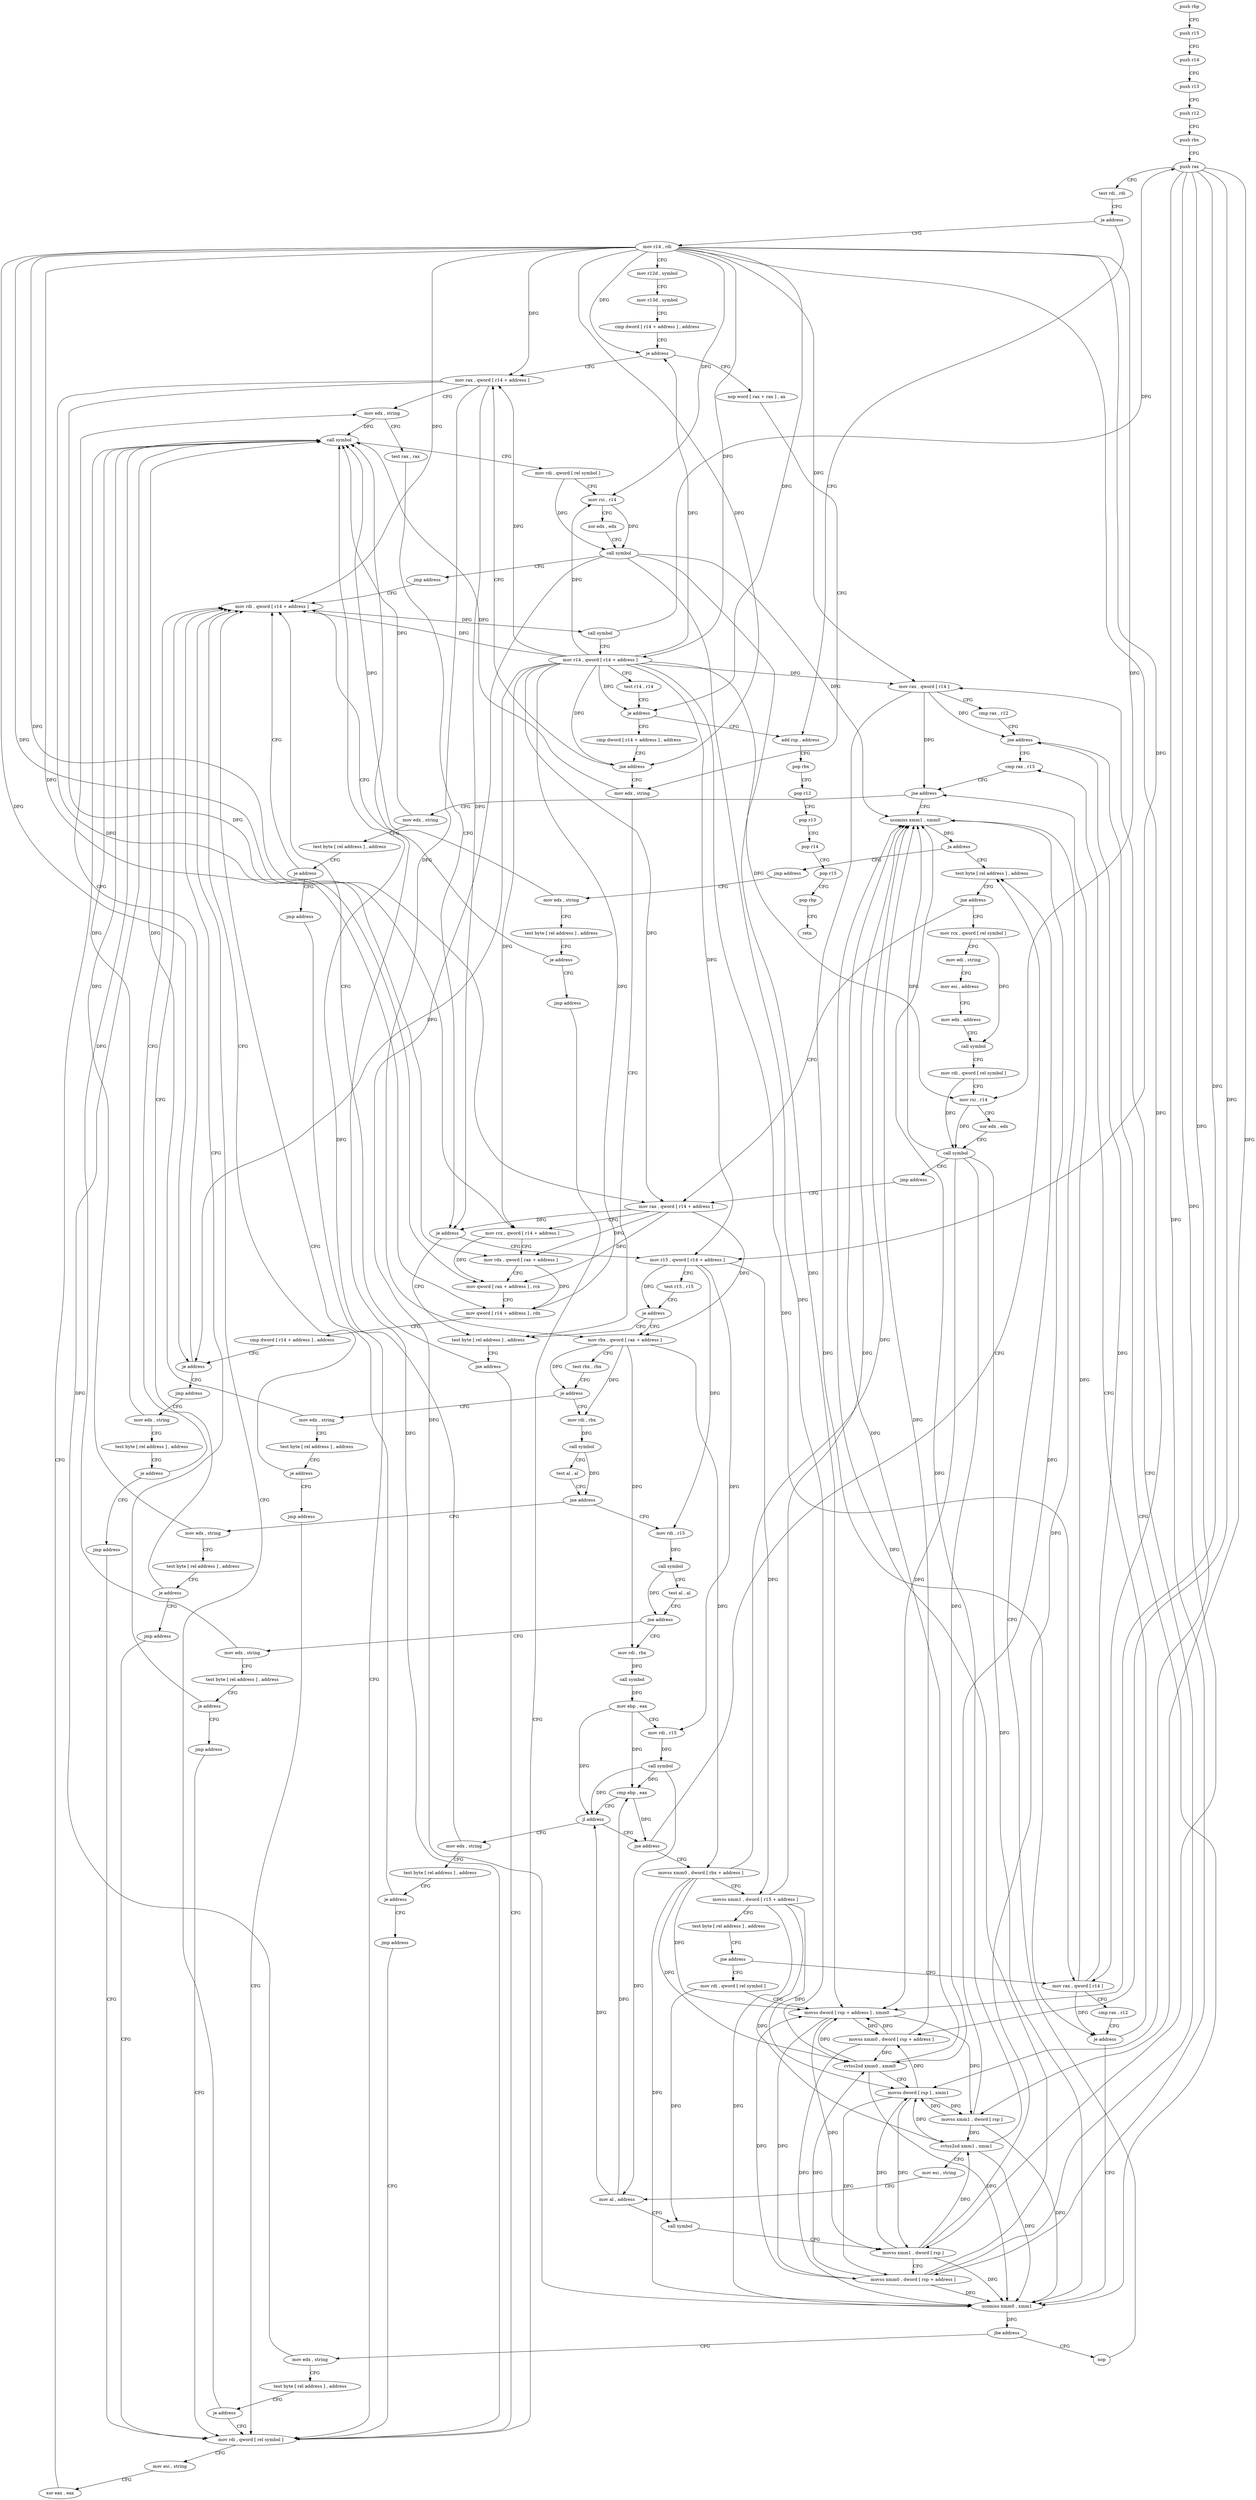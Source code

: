 digraph "func" {
"4225360" [label = "push rbp" ]
"4225361" [label = "push r15" ]
"4225363" [label = "push r14" ]
"4225365" [label = "push r13" ]
"4225367" [label = "push r12" ]
"4225369" [label = "push rbx" ]
"4225370" [label = "push rax" ]
"4225371" [label = "test rdi , rdi" ]
"4225374" [label = "je address" ]
"4226004" [label = "add rsp , address" ]
"4225380" [label = "mov r14 , rdi" ]
"4226008" [label = "pop rbx" ]
"4226009" [label = "pop r12" ]
"4226011" [label = "pop r13" ]
"4226013" [label = "pop r14" ]
"4226015" [label = "pop r15" ]
"4226017" [label = "pop rbp" ]
"4226018" [label = "retn" ]
"4225383" [label = "mov r12d , symbol" ]
"4225389" [label = "mov r13d , symbol" ]
"4225395" [label = "cmp dword [ r14 + address ] , address" ]
"4225400" [label = "je address" ]
"4225461" [label = "mov rax , qword [ r14 + address ]" ]
"4225402" [label = "nop word [ rax + rax ] , ax" ]
"4225468" [label = "mov edx , string" ]
"4225408" [label = "mov edx , string" ]
"4225413" [label = "test byte [ rel address ] , address" ]
"4225420" [label = "jne address" ]
"4225963" [label = "mov rdi , qword [ rel symbol ]" ]
"4225426" [label = "mov rdi , qword [ r14 + address ]" ]
"4225478" [label = "mov r15 , qword [ r14 + address ]" ]
"4225485" [label = "test r15 , r15" ]
"4225488" [label = "je address" ]
"4225490" [label = "mov rbx , qword [ rax + address ]" ]
"4225970" [label = "mov esi , string" ]
"4225975" [label = "xor eax , eax" ]
"4225977" [label = "call symbol" ]
"4225982" [label = "mov rdi , qword [ rel symbol ]" ]
"4225989" [label = "mov rsi , r14" ]
"4225992" [label = "xor edx , edx" ]
"4225994" [label = "call symbol" ]
"4225999" [label = "jmp address" ]
"4225433" [label = "call symbol" ]
"4225438" [label = "mov r14 , qword [ r14 + address ]" ]
"4225445" [label = "test r14 , r14" ]
"4225448" [label = "je address" ]
"4225454" [label = "cmp dword [ r14 + address ] , address" ]
"4225497" [label = "test rbx , rbx" ]
"4225500" [label = "je address" ]
"4225802" [label = "mov edx , string" ]
"4225506" [label = "mov rdi , rbx" ]
"4225459" [label = "jne address" ]
"4225807" [label = "test byte [ rel address ] , address" ]
"4225814" [label = "je address" ]
"4225820" [label = "jmp address" ]
"4225509" [label = "call symbol" ]
"4225514" [label = "test al , al" ]
"4225516" [label = "jne address" ]
"4225825" [label = "mov edx , string" ]
"4225522" [label = "mov rdi , r15" ]
"4225830" [label = "test byte [ rel address ] , address" ]
"4225837" [label = "je address" ]
"4225843" [label = "jmp address" ]
"4225525" [label = "call symbol" ]
"4225530" [label = "test al , al" ]
"4225532" [label = "jne address" ]
"4225845" [label = "mov edx , string" ]
"4225538" [label = "mov rdi , rbx" ]
"4225850" [label = "test byte [ rel address ] , address" ]
"4225857" [label = "je address" ]
"4225863" [label = "jmp address" ]
"4225541" [label = "call symbol" ]
"4225546" [label = "mov ebp , eax" ]
"4225548" [label = "mov rdi , r15" ]
"4225551" [label = "call symbol" ]
"4225556" [label = "cmp ebp , eax" ]
"4225558" [label = "jl address" ]
"4225865" [label = "mov edx , string" ]
"4225564" [label = "jne address" ]
"4225870" [label = "test byte [ rel address ] , address" ]
"4225877" [label = "je address" ]
"4225883" [label = "jmp address" ]
"4225696" [label = "test byte [ rel address ] , address" ]
"4225570" [label = "movss xmm0 , dword [ rbx + address ]" ]
"4225703" [label = "jne address" ]
"4225756" [label = "mov rcx , qword [ rel symbol ]" ]
"4225705" [label = "mov rax , qword [ r14 + address ]" ]
"4225575" [label = "movss xmm1 , dword [ r15 + address ]" ]
"4225581" [label = "test byte [ rel address ] , address" ]
"4225588" [label = "jne address" ]
"4225617" [label = "mov rdi , qword [ rel symbol ]" ]
"4225590" [label = "mov rax , qword [ r14 ]" ]
"4225763" [label = "mov edi , string" ]
"4225768" [label = "mov esi , address" ]
"4225773" [label = "mov edx , address" ]
"4225778" [label = "call symbol" ]
"4225783" [label = "mov rdi , qword [ rel symbol ]" ]
"4225790" [label = "mov rsi , r14" ]
"4225793" [label = "xor edx , edx" ]
"4225795" [label = "call symbol" ]
"4225800" [label = "jmp address" ]
"4225712" [label = "mov rcx , qword [ r14 + address ]" ]
"4225719" [label = "mov rdx , qword [ rax + address ]" ]
"4225726" [label = "mov qword [ rax + address ] , rcx" ]
"4225733" [label = "mov qword [ r14 + address ] , rdx" ]
"4225740" [label = "cmp dword [ r14 + address ] , address" ]
"4225745" [label = "je address" ]
"4225751" [label = "jmp address" ]
"4225624" [label = "movss dword [ rsp + address ] , xmm0" ]
"4225630" [label = "movss xmm0 , dword [ rsp + address ]" ]
"4225636" [label = "cvtss2sd xmm0 , xmm0" ]
"4225640" [label = "movss dword [ rsp ] , xmm1" ]
"4225645" [label = "movss xmm1 , dword [ rsp ]" ]
"4225650" [label = "cvtss2sd xmm1 , xmm1" ]
"4225654" [label = "mov esi , string" ]
"4225659" [label = "mov al , address" ]
"4225661" [label = "call symbol" ]
"4225666" [label = "movss xmm1 , dword [ rsp ]" ]
"4225671" [label = "movss xmm0 , dword [ rsp + address ]" ]
"4225677" [label = "mov rax , qword [ r14 ]" ]
"4225680" [label = "cmp rax , r12" ]
"4225683" [label = "jne address" ]
"4225598" [label = "cmp rax , r13" ]
"4225685" [label = "ucomiss xmm0 , xmm1" ]
"4225593" [label = "cmp rax , r12" ]
"4225596" [label = "je address" ]
"4225473" [label = "test rax , rax" ]
"4225476" [label = "je address" ]
"4225885" [label = "mov edx , string" ]
"4225601" [label = "jne address" ]
"4225905" [label = "mov edx , string" ]
"4225607" [label = "ucomiss xmm1 , xmm0" ]
"4225688" [label = "jbe address" ]
"4225945" [label = "mov edx , string" ]
"4225694" [label = "nop" ]
"4225890" [label = "test byte [ rel address ] , address" ]
"4225897" [label = "je address" ]
"4225903" [label = "jmp address" ]
"4225910" [label = "test byte [ rel address ] , address" ]
"4225917" [label = "je address" ]
"4225923" [label = "jmp address" ]
"4225610" [label = "ja address" ]
"4225612" [label = "jmp address" ]
"4225950" [label = "test byte [ rel address ] , address" ]
"4225957" [label = "je address" ]
"4225925" [label = "mov edx , string" ]
"4225930" [label = "test byte [ rel address ] , address" ]
"4225937" [label = "je address" ]
"4225943" [label = "jmp address" ]
"4225360" -> "4225361" [ label = "CFG" ]
"4225361" -> "4225363" [ label = "CFG" ]
"4225363" -> "4225365" [ label = "CFG" ]
"4225365" -> "4225367" [ label = "CFG" ]
"4225367" -> "4225369" [ label = "CFG" ]
"4225369" -> "4225370" [ label = "CFG" ]
"4225370" -> "4225371" [ label = "CFG" ]
"4225370" -> "4225624" [ label = "DFG" ]
"4225370" -> "4225630" [ label = "DFG" ]
"4225370" -> "4225640" [ label = "DFG" ]
"4225370" -> "4225645" [ label = "DFG" ]
"4225370" -> "4225666" [ label = "DFG" ]
"4225370" -> "4225671" [ label = "DFG" ]
"4225371" -> "4225374" [ label = "CFG" ]
"4225374" -> "4226004" [ label = "CFG" ]
"4225374" -> "4225380" [ label = "CFG" ]
"4226004" -> "4226008" [ label = "CFG" ]
"4225380" -> "4225383" [ label = "CFG" ]
"4225380" -> "4225400" [ label = "DFG" ]
"4225380" -> "4225461" [ label = "DFG" ]
"4225380" -> "4225478" [ label = "DFG" ]
"4225380" -> "4225989" [ label = "DFG" ]
"4225380" -> "4225426" [ label = "DFG" ]
"4225380" -> "4225438" [ label = "DFG" ]
"4225380" -> "4225448" [ label = "DFG" ]
"4225380" -> "4225459" [ label = "DFG" ]
"4225380" -> "4225790" [ label = "DFG" ]
"4225380" -> "4225705" [ label = "DFG" ]
"4225380" -> "4225712" [ label = "DFG" ]
"4225380" -> "4225733" [ label = "DFG" ]
"4225380" -> "4225745" [ label = "DFG" ]
"4225380" -> "4225677" [ label = "DFG" ]
"4225380" -> "4225590" [ label = "DFG" ]
"4226008" -> "4226009" [ label = "CFG" ]
"4226009" -> "4226011" [ label = "CFG" ]
"4226011" -> "4226013" [ label = "CFG" ]
"4226013" -> "4226015" [ label = "CFG" ]
"4226015" -> "4226017" [ label = "CFG" ]
"4226017" -> "4226018" [ label = "CFG" ]
"4225383" -> "4225389" [ label = "CFG" ]
"4225389" -> "4225395" [ label = "CFG" ]
"4225395" -> "4225400" [ label = "CFG" ]
"4225400" -> "4225461" [ label = "CFG" ]
"4225400" -> "4225402" [ label = "CFG" ]
"4225461" -> "4225468" [ label = "CFG" ]
"4225461" -> "4225476" [ label = "DFG" ]
"4225461" -> "4225490" [ label = "DFG" ]
"4225461" -> "4225719" [ label = "DFG" ]
"4225461" -> "4225726" [ label = "DFG" ]
"4225402" -> "4225408" [ label = "CFG" ]
"4225468" -> "4225473" [ label = "CFG" ]
"4225468" -> "4225977" [ label = "DFG" ]
"4225408" -> "4225413" [ label = "CFG" ]
"4225408" -> "4225977" [ label = "DFG" ]
"4225413" -> "4225420" [ label = "CFG" ]
"4225420" -> "4225963" [ label = "CFG" ]
"4225420" -> "4225426" [ label = "CFG" ]
"4225963" -> "4225970" [ label = "CFG" ]
"4225963" -> "4225977" [ label = "DFG" ]
"4225426" -> "4225433" [ label = "DFG" ]
"4225478" -> "4225485" [ label = "CFG" ]
"4225478" -> "4225488" [ label = "DFG" ]
"4225478" -> "4225522" [ label = "DFG" ]
"4225478" -> "4225548" [ label = "DFG" ]
"4225478" -> "4225575" [ label = "DFG" ]
"4225485" -> "4225488" [ label = "CFG" ]
"4225488" -> "4225413" [ label = "CFG" ]
"4225488" -> "4225490" [ label = "CFG" ]
"4225490" -> "4225497" [ label = "CFG" ]
"4225490" -> "4225500" [ label = "DFG" ]
"4225490" -> "4225506" [ label = "DFG" ]
"4225490" -> "4225538" [ label = "DFG" ]
"4225490" -> "4225570" [ label = "DFG" ]
"4225970" -> "4225975" [ label = "CFG" ]
"4225975" -> "4225977" [ label = "CFG" ]
"4225977" -> "4225982" [ label = "CFG" ]
"4225982" -> "4225989" [ label = "CFG" ]
"4225982" -> "4225994" [ label = "DFG" ]
"4225989" -> "4225992" [ label = "CFG" ]
"4225989" -> "4225994" [ label = "DFG" ]
"4225992" -> "4225994" [ label = "CFG" ]
"4225994" -> "4225999" [ label = "CFG" ]
"4225994" -> "4225624" [ label = "DFG" ]
"4225994" -> "4225636" [ label = "DFG" ]
"4225994" -> "4225685" [ label = "DFG" ]
"4225994" -> "4225607" [ label = "DFG" ]
"4225999" -> "4225426" [ label = "CFG" ]
"4225433" -> "4225438" [ label = "CFG" ]
"4225433" -> "4225370" [ label = "DFG" ]
"4225438" -> "4225445" [ label = "CFG" ]
"4225438" -> "4225400" [ label = "DFG" ]
"4225438" -> "4225461" [ label = "DFG" ]
"4225438" -> "4225478" [ label = "DFG" ]
"4225438" -> "4225989" [ label = "DFG" ]
"4225438" -> "4225426" [ label = "DFG" ]
"4225438" -> "4225448" [ label = "DFG" ]
"4225438" -> "4225459" [ label = "DFG" ]
"4225438" -> "4225790" [ label = "DFG" ]
"4225438" -> "4225705" [ label = "DFG" ]
"4225438" -> "4225712" [ label = "DFG" ]
"4225438" -> "4225733" [ label = "DFG" ]
"4225438" -> "4225745" [ label = "DFG" ]
"4225438" -> "4225677" [ label = "DFG" ]
"4225438" -> "4225590" [ label = "DFG" ]
"4225445" -> "4225448" [ label = "CFG" ]
"4225448" -> "4226004" [ label = "CFG" ]
"4225448" -> "4225454" [ label = "CFG" ]
"4225454" -> "4225459" [ label = "CFG" ]
"4225497" -> "4225500" [ label = "CFG" ]
"4225500" -> "4225802" [ label = "CFG" ]
"4225500" -> "4225506" [ label = "CFG" ]
"4225802" -> "4225807" [ label = "CFG" ]
"4225802" -> "4225977" [ label = "DFG" ]
"4225506" -> "4225509" [ label = "DFG" ]
"4225459" -> "4225408" [ label = "CFG" ]
"4225459" -> "4225461" [ label = "CFG" ]
"4225807" -> "4225814" [ label = "CFG" ]
"4225814" -> "4225426" [ label = "CFG" ]
"4225814" -> "4225820" [ label = "CFG" ]
"4225820" -> "4225963" [ label = "CFG" ]
"4225509" -> "4225514" [ label = "CFG" ]
"4225509" -> "4225516" [ label = "DFG" ]
"4225514" -> "4225516" [ label = "CFG" ]
"4225516" -> "4225825" [ label = "CFG" ]
"4225516" -> "4225522" [ label = "CFG" ]
"4225825" -> "4225830" [ label = "CFG" ]
"4225825" -> "4225977" [ label = "DFG" ]
"4225522" -> "4225525" [ label = "DFG" ]
"4225830" -> "4225837" [ label = "CFG" ]
"4225837" -> "4225426" [ label = "CFG" ]
"4225837" -> "4225843" [ label = "CFG" ]
"4225843" -> "4225963" [ label = "CFG" ]
"4225525" -> "4225530" [ label = "CFG" ]
"4225525" -> "4225532" [ label = "DFG" ]
"4225530" -> "4225532" [ label = "CFG" ]
"4225532" -> "4225845" [ label = "CFG" ]
"4225532" -> "4225538" [ label = "CFG" ]
"4225845" -> "4225850" [ label = "CFG" ]
"4225845" -> "4225977" [ label = "DFG" ]
"4225538" -> "4225541" [ label = "DFG" ]
"4225850" -> "4225857" [ label = "CFG" ]
"4225857" -> "4225426" [ label = "CFG" ]
"4225857" -> "4225863" [ label = "CFG" ]
"4225863" -> "4225963" [ label = "CFG" ]
"4225541" -> "4225546" [ label = "DFG" ]
"4225546" -> "4225548" [ label = "CFG" ]
"4225546" -> "4225556" [ label = "DFG" ]
"4225546" -> "4225558" [ label = "DFG" ]
"4225548" -> "4225551" [ label = "DFG" ]
"4225551" -> "4225556" [ label = "DFG" ]
"4225551" -> "4225558" [ label = "DFG" ]
"4225551" -> "4225659" [ label = "DFG" ]
"4225556" -> "4225558" [ label = "CFG" ]
"4225556" -> "4225564" [ label = "DFG" ]
"4225558" -> "4225865" [ label = "CFG" ]
"4225558" -> "4225564" [ label = "CFG" ]
"4225865" -> "4225870" [ label = "CFG" ]
"4225865" -> "4225977" [ label = "DFG" ]
"4225564" -> "4225696" [ label = "CFG" ]
"4225564" -> "4225570" [ label = "CFG" ]
"4225870" -> "4225877" [ label = "CFG" ]
"4225877" -> "4225426" [ label = "CFG" ]
"4225877" -> "4225883" [ label = "CFG" ]
"4225883" -> "4225963" [ label = "CFG" ]
"4225696" -> "4225703" [ label = "CFG" ]
"4225570" -> "4225575" [ label = "CFG" ]
"4225570" -> "4225624" [ label = "DFG" ]
"4225570" -> "4225636" [ label = "DFG" ]
"4225570" -> "4225685" [ label = "DFG" ]
"4225570" -> "4225607" [ label = "DFG" ]
"4225703" -> "4225756" [ label = "CFG" ]
"4225703" -> "4225705" [ label = "CFG" ]
"4225756" -> "4225763" [ label = "CFG" ]
"4225756" -> "4225778" [ label = "DFG" ]
"4225705" -> "4225712" [ label = "CFG" ]
"4225705" -> "4225476" [ label = "DFG" ]
"4225705" -> "4225490" [ label = "DFG" ]
"4225705" -> "4225719" [ label = "DFG" ]
"4225705" -> "4225726" [ label = "DFG" ]
"4225575" -> "4225581" [ label = "CFG" ]
"4225575" -> "4225640" [ label = "DFG" ]
"4225575" -> "4225650" [ label = "DFG" ]
"4225575" -> "4225685" [ label = "DFG" ]
"4225575" -> "4225607" [ label = "DFG" ]
"4225581" -> "4225588" [ label = "CFG" ]
"4225588" -> "4225617" [ label = "CFG" ]
"4225588" -> "4225590" [ label = "CFG" ]
"4225617" -> "4225624" [ label = "CFG" ]
"4225617" -> "4225661" [ label = "DFG" ]
"4225590" -> "4225593" [ label = "CFG" ]
"4225590" -> "4225683" [ label = "DFG" ]
"4225590" -> "4225596" [ label = "DFG" ]
"4225590" -> "4225601" [ label = "DFG" ]
"4225763" -> "4225768" [ label = "CFG" ]
"4225768" -> "4225773" [ label = "CFG" ]
"4225773" -> "4225778" [ label = "CFG" ]
"4225778" -> "4225783" [ label = "CFG" ]
"4225783" -> "4225790" [ label = "CFG" ]
"4225783" -> "4225795" [ label = "DFG" ]
"4225790" -> "4225793" [ label = "CFG" ]
"4225790" -> "4225795" [ label = "DFG" ]
"4225793" -> "4225795" [ label = "CFG" ]
"4225795" -> "4225800" [ label = "CFG" ]
"4225795" -> "4225624" [ label = "DFG" ]
"4225795" -> "4225636" [ label = "DFG" ]
"4225795" -> "4225685" [ label = "DFG" ]
"4225795" -> "4225607" [ label = "DFG" ]
"4225800" -> "4225705" [ label = "CFG" ]
"4225712" -> "4225719" [ label = "CFG" ]
"4225712" -> "4225726" [ label = "DFG" ]
"4225719" -> "4225726" [ label = "CFG" ]
"4225719" -> "4225733" [ label = "DFG" ]
"4225726" -> "4225733" [ label = "CFG" ]
"4225733" -> "4225740" [ label = "CFG" ]
"4225740" -> "4225745" [ label = "CFG" ]
"4225745" -> "4225468" [ label = "CFG" ]
"4225745" -> "4225751" [ label = "CFG" ]
"4225751" -> "4225885" [ label = "CFG" ]
"4225624" -> "4225630" [ label = "DFG" ]
"4225624" -> "4225645" [ label = "DFG" ]
"4225624" -> "4225666" [ label = "DFG" ]
"4225624" -> "4225671" [ label = "DFG" ]
"4225630" -> "4225636" [ label = "DFG" ]
"4225630" -> "4225624" [ label = "DFG" ]
"4225630" -> "4225685" [ label = "DFG" ]
"4225630" -> "4225607" [ label = "DFG" ]
"4225636" -> "4225640" [ label = "CFG" ]
"4225636" -> "4225624" [ label = "DFG" ]
"4225636" -> "4225685" [ label = "DFG" ]
"4225636" -> "4225607" [ label = "DFG" ]
"4225640" -> "4225645" [ label = "DFG" ]
"4225640" -> "4225630" [ label = "DFG" ]
"4225640" -> "4225666" [ label = "DFG" ]
"4225640" -> "4225671" [ label = "DFG" ]
"4225645" -> "4225650" [ label = "DFG" ]
"4225645" -> "4225640" [ label = "DFG" ]
"4225645" -> "4225685" [ label = "DFG" ]
"4225645" -> "4225607" [ label = "DFG" ]
"4225650" -> "4225654" [ label = "CFG" ]
"4225650" -> "4225640" [ label = "DFG" ]
"4225650" -> "4225685" [ label = "DFG" ]
"4225650" -> "4225607" [ label = "DFG" ]
"4225654" -> "4225659" [ label = "CFG" ]
"4225659" -> "4225661" [ label = "CFG" ]
"4225659" -> "4225556" [ label = "DFG" ]
"4225659" -> "4225558" [ label = "DFG" ]
"4225661" -> "4225666" [ label = "CFG" ]
"4225666" -> "4225671" [ label = "CFG" ]
"4225666" -> "4225640" [ label = "DFG" ]
"4225666" -> "4225650" [ label = "DFG" ]
"4225666" -> "4225685" [ label = "DFG" ]
"4225666" -> "4225607" [ label = "DFG" ]
"4225671" -> "4225677" [ label = "CFG" ]
"4225671" -> "4225624" [ label = "DFG" ]
"4225671" -> "4225636" [ label = "DFG" ]
"4225671" -> "4225685" [ label = "DFG" ]
"4225671" -> "4225607" [ label = "DFG" ]
"4225677" -> "4225680" [ label = "CFG" ]
"4225677" -> "4225683" [ label = "DFG" ]
"4225677" -> "4225596" [ label = "DFG" ]
"4225677" -> "4225601" [ label = "DFG" ]
"4225680" -> "4225683" [ label = "CFG" ]
"4225683" -> "4225598" [ label = "CFG" ]
"4225683" -> "4225685" [ label = "CFG" ]
"4225598" -> "4225601" [ label = "CFG" ]
"4225685" -> "4225688" [ label = "DFG" ]
"4225593" -> "4225596" [ label = "CFG" ]
"4225596" -> "4225685" [ label = "CFG" ]
"4225596" -> "4225598" [ label = "CFG" ]
"4225473" -> "4225476" [ label = "CFG" ]
"4225476" -> "4225413" [ label = "CFG" ]
"4225476" -> "4225478" [ label = "CFG" ]
"4225885" -> "4225890" [ label = "CFG" ]
"4225885" -> "4225977" [ label = "DFG" ]
"4225601" -> "4225905" [ label = "CFG" ]
"4225601" -> "4225607" [ label = "CFG" ]
"4225905" -> "4225910" [ label = "CFG" ]
"4225905" -> "4225977" [ label = "DFG" ]
"4225607" -> "4225610" [ label = "DFG" ]
"4225688" -> "4225945" [ label = "CFG" ]
"4225688" -> "4225694" [ label = "CFG" ]
"4225945" -> "4225950" [ label = "CFG" ]
"4225945" -> "4225977" [ label = "DFG" ]
"4225694" -> "4225696" [ label = "CFG" ]
"4225890" -> "4225897" [ label = "CFG" ]
"4225897" -> "4225426" [ label = "CFG" ]
"4225897" -> "4225903" [ label = "CFG" ]
"4225903" -> "4225963" [ label = "CFG" ]
"4225910" -> "4225917" [ label = "CFG" ]
"4225917" -> "4225426" [ label = "CFG" ]
"4225917" -> "4225923" [ label = "CFG" ]
"4225923" -> "4225963" [ label = "CFG" ]
"4225610" -> "4225696" [ label = "CFG" ]
"4225610" -> "4225612" [ label = "CFG" ]
"4225612" -> "4225925" [ label = "CFG" ]
"4225950" -> "4225957" [ label = "CFG" ]
"4225957" -> "4225426" [ label = "CFG" ]
"4225957" -> "4225963" [ label = "CFG" ]
"4225925" -> "4225930" [ label = "CFG" ]
"4225925" -> "4225977" [ label = "DFG" ]
"4225930" -> "4225937" [ label = "CFG" ]
"4225937" -> "4225426" [ label = "CFG" ]
"4225937" -> "4225943" [ label = "CFG" ]
"4225943" -> "4225963" [ label = "CFG" ]
}
